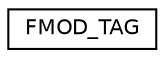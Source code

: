 digraph "Graphical Class Hierarchy"
{
  edge [fontname="Helvetica",fontsize="10",labelfontname="Helvetica",labelfontsize="10"];
  node [fontname="Helvetica",fontsize="10",shape=record];
  rankdir="LR";
  Node1 [label="FMOD_TAG",height=0.2,width=0.4,color="black", fillcolor="white", style="filled",URL="$struct_f_m_o_d___t_a_g.html"];
}
